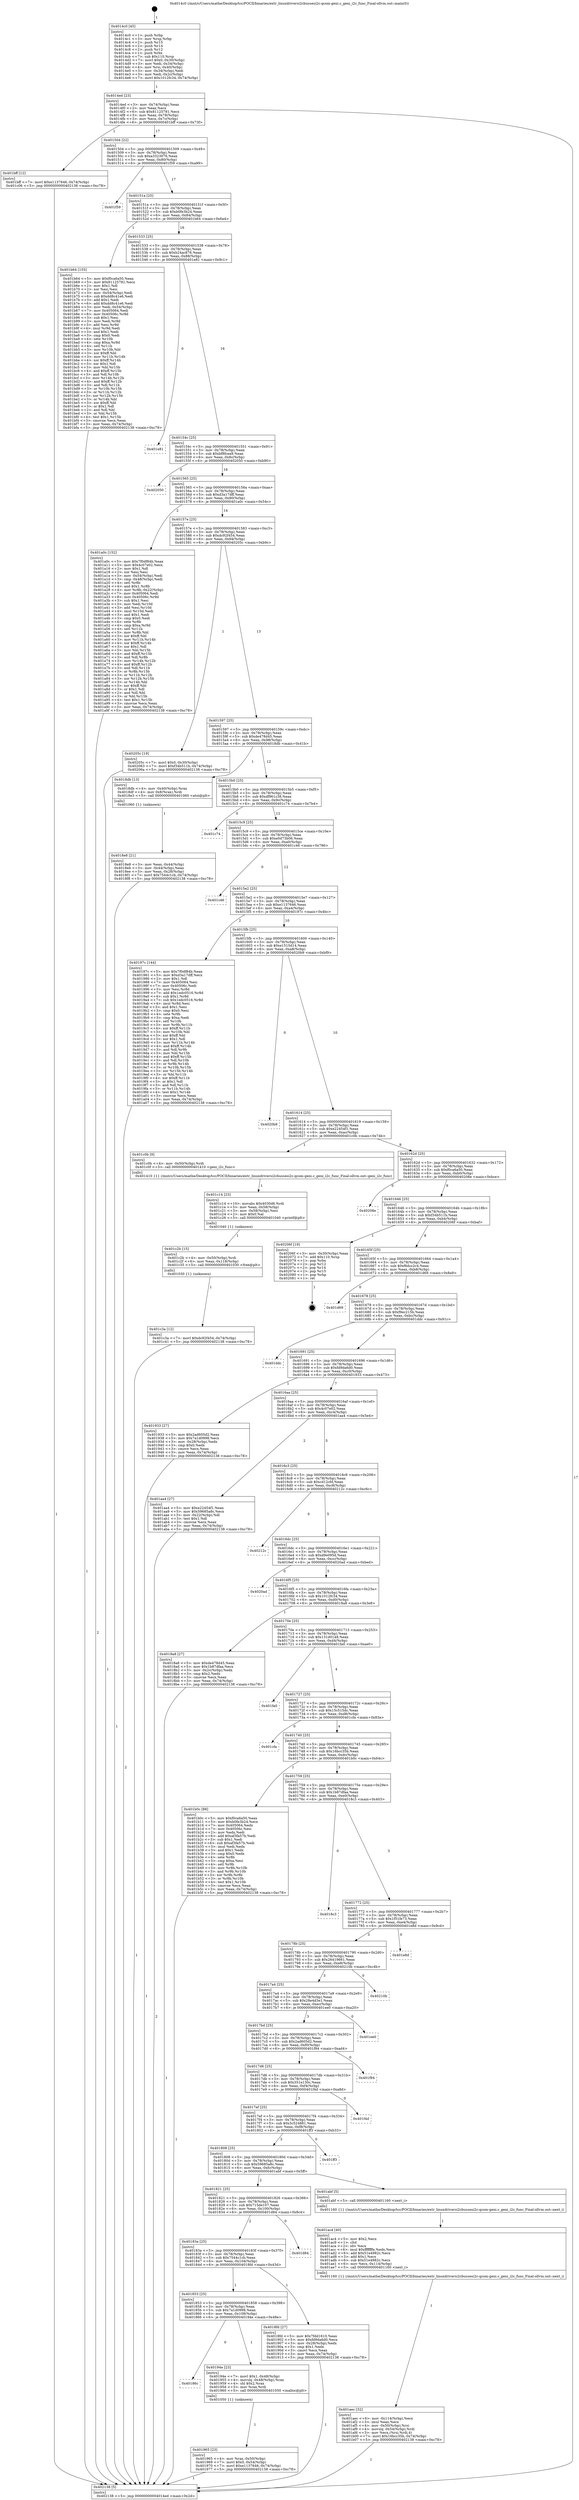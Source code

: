 digraph "0x4014c0" {
  label = "0x4014c0 (/mnt/c/Users/mathe/Desktop/tcc/POCII/binaries/extr_linuxdriversi2cbussesi2c-qcom-geni.c_geni_i2c_func_Final-ollvm.out::main(0))"
  labelloc = "t"
  node[shape=record]

  Entry [label="",width=0.3,height=0.3,shape=circle,fillcolor=black,style=filled]
  "0x4014ed" [label="{
     0x4014ed [23]\l
     | [instrs]\l
     &nbsp;&nbsp;0x4014ed \<+3\>: mov -0x74(%rbp),%eax\l
     &nbsp;&nbsp;0x4014f0 \<+2\>: mov %eax,%ecx\l
     &nbsp;&nbsp;0x4014f2 \<+6\>: sub $0x81125781,%ecx\l
     &nbsp;&nbsp;0x4014f8 \<+3\>: mov %eax,-0x78(%rbp)\l
     &nbsp;&nbsp;0x4014fb \<+3\>: mov %ecx,-0x7c(%rbp)\l
     &nbsp;&nbsp;0x4014fe \<+6\>: je 0000000000401bff \<main+0x73f\>\l
  }"]
  "0x401bff" [label="{
     0x401bff [12]\l
     | [instrs]\l
     &nbsp;&nbsp;0x401bff \<+7\>: movl $0xe1137646,-0x74(%rbp)\l
     &nbsp;&nbsp;0x401c06 \<+5\>: jmp 0000000000402138 \<main+0xc78\>\l
  }"]
  "0x401504" [label="{
     0x401504 [22]\l
     | [instrs]\l
     &nbsp;&nbsp;0x401504 \<+5\>: jmp 0000000000401509 \<main+0x49\>\l
     &nbsp;&nbsp;0x401509 \<+3\>: mov -0x78(%rbp),%eax\l
     &nbsp;&nbsp;0x40150c \<+5\>: sub $0xa3323076,%eax\l
     &nbsp;&nbsp;0x401511 \<+3\>: mov %eax,-0x80(%rbp)\l
     &nbsp;&nbsp;0x401514 \<+6\>: je 0000000000401f59 \<main+0xa99\>\l
  }"]
  Exit [label="",width=0.3,height=0.3,shape=circle,fillcolor=black,style=filled,peripheries=2]
  "0x401f59" [label="{
     0x401f59\l
  }", style=dashed]
  "0x40151a" [label="{
     0x40151a [25]\l
     | [instrs]\l
     &nbsp;&nbsp;0x40151a \<+5\>: jmp 000000000040151f \<main+0x5f\>\l
     &nbsp;&nbsp;0x40151f \<+3\>: mov -0x78(%rbp),%eax\l
     &nbsp;&nbsp;0x401522 \<+5\>: sub $0xb0fe3b24,%eax\l
     &nbsp;&nbsp;0x401527 \<+6\>: mov %eax,-0x84(%rbp)\l
     &nbsp;&nbsp;0x40152d \<+6\>: je 0000000000401b64 \<main+0x6a4\>\l
  }"]
  "0x401c3a" [label="{
     0x401c3a [12]\l
     | [instrs]\l
     &nbsp;&nbsp;0x401c3a \<+7\>: movl $0xdc92f454,-0x74(%rbp)\l
     &nbsp;&nbsp;0x401c41 \<+5\>: jmp 0000000000402138 \<main+0xc78\>\l
  }"]
  "0x401b64" [label="{
     0x401b64 [155]\l
     | [instrs]\l
     &nbsp;&nbsp;0x401b64 \<+5\>: mov $0xf0ca6a50,%eax\l
     &nbsp;&nbsp;0x401b69 \<+5\>: mov $0x81125781,%ecx\l
     &nbsp;&nbsp;0x401b6e \<+2\>: mov $0x1,%dl\l
     &nbsp;&nbsp;0x401b70 \<+2\>: xor %esi,%esi\l
     &nbsp;&nbsp;0x401b72 \<+3\>: mov -0x54(%rbp),%edi\l
     &nbsp;&nbsp;0x401b75 \<+6\>: sub $0xdd8c41e6,%edi\l
     &nbsp;&nbsp;0x401b7b \<+3\>: add $0x1,%edi\l
     &nbsp;&nbsp;0x401b7e \<+6\>: add $0xdd8c41e6,%edi\l
     &nbsp;&nbsp;0x401b84 \<+3\>: mov %edi,-0x54(%rbp)\l
     &nbsp;&nbsp;0x401b87 \<+7\>: mov 0x405064,%edi\l
     &nbsp;&nbsp;0x401b8e \<+8\>: mov 0x40506c,%r8d\l
     &nbsp;&nbsp;0x401b96 \<+3\>: sub $0x1,%esi\l
     &nbsp;&nbsp;0x401b99 \<+3\>: mov %edi,%r9d\l
     &nbsp;&nbsp;0x401b9c \<+3\>: add %esi,%r9d\l
     &nbsp;&nbsp;0x401b9f \<+4\>: imul %r9d,%edi\l
     &nbsp;&nbsp;0x401ba3 \<+3\>: and $0x1,%edi\l
     &nbsp;&nbsp;0x401ba6 \<+3\>: cmp $0x0,%edi\l
     &nbsp;&nbsp;0x401ba9 \<+4\>: sete %r10b\l
     &nbsp;&nbsp;0x401bad \<+4\>: cmp $0xa,%r8d\l
     &nbsp;&nbsp;0x401bb1 \<+4\>: setl %r11b\l
     &nbsp;&nbsp;0x401bb5 \<+3\>: mov %r10b,%bl\l
     &nbsp;&nbsp;0x401bb8 \<+3\>: xor $0xff,%bl\l
     &nbsp;&nbsp;0x401bbb \<+3\>: mov %r11b,%r14b\l
     &nbsp;&nbsp;0x401bbe \<+4\>: xor $0xff,%r14b\l
     &nbsp;&nbsp;0x401bc2 \<+3\>: xor $0x1,%dl\l
     &nbsp;&nbsp;0x401bc5 \<+3\>: mov %bl,%r15b\l
     &nbsp;&nbsp;0x401bc8 \<+4\>: and $0xff,%r15b\l
     &nbsp;&nbsp;0x401bcc \<+3\>: and %dl,%r10b\l
     &nbsp;&nbsp;0x401bcf \<+3\>: mov %r14b,%r12b\l
     &nbsp;&nbsp;0x401bd2 \<+4\>: and $0xff,%r12b\l
     &nbsp;&nbsp;0x401bd6 \<+3\>: and %dl,%r11b\l
     &nbsp;&nbsp;0x401bd9 \<+3\>: or %r10b,%r15b\l
     &nbsp;&nbsp;0x401bdc \<+3\>: or %r11b,%r12b\l
     &nbsp;&nbsp;0x401bdf \<+3\>: xor %r12b,%r15b\l
     &nbsp;&nbsp;0x401be2 \<+3\>: or %r14b,%bl\l
     &nbsp;&nbsp;0x401be5 \<+3\>: xor $0xff,%bl\l
     &nbsp;&nbsp;0x401be8 \<+3\>: or $0x1,%dl\l
     &nbsp;&nbsp;0x401beb \<+2\>: and %dl,%bl\l
     &nbsp;&nbsp;0x401bed \<+3\>: or %bl,%r15b\l
     &nbsp;&nbsp;0x401bf0 \<+4\>: test $0x1,%r15b\l
     &nbsp;&nbsp;0x401bf4 \<+3\>: cmovne %ecx,%eax\l
     &nbsp;&nbsp;0x401bf7 \<+3\>: mov %eax,-0x74(%rbp)\l
     &nbsp;&nbsp;0x401bfa \<+5\>: jmp 0000000000402138 \<main+0xc78\>\l
  }"]
  "0x401533" [label="{
     0x401533 [25]\l
     | [instrs]\l
     &nbsp;&nbsp;0x401533 \<+5\>: jmp 0000000000401538 \<main+0x78\>\l
     &nbsp;&nbsp;0x401538 \<+3\>: mov -0x78(%rbp),%eax\l
     &nbsp;&nbsp;0x40153b \<+5\>: sub $0xb24ac876,%eax\l
     &nbsp;&nbsp;0x401540 \<+6\>: mov %eax,-0x88(%rbp)\l
     &nbsp;&nbsp;0x401546 \<+6\>: je 0000000000401e81 \<main+0x9c1\>\l
  }"]
  "0x401c2b" [label="{
     0x401c2b [15]\l
     | [instrs]\l
     &nbsp;&nbsp;0x401c2b \<+4\>: mov -0x50(%rbp),%rdi\l
     &nbsp;&nbsp;0x401c2f \<+6\>: mov %eax,-0x118(%rbp)\l
     &nbsp;&nbsp;0x401c35 \<+5\>: call 0000000000401030 \<free@plt\>\l
     | [calls]\l
     &nbsp;&nbsp;0x401030 \{1\} (unknown)\l
  }"]
  "0x401e81" [label="{
     0x401e81\l
  }", style=dashed]
  "0x40154c" [label="{
     0x40154c [25]\l
     | [instrs]\l
     &nbsp;&nbsp;0x40154c \<+5\>: jmp 0000000000401551 \<main+0x91\>\l
     &nbsp;&nbsp;0x401551 \<+3\>: mov -0x78(%rbp),%eax\l
     &nbsp;&nbsp;0x401554 \<+5\>: sub $0xbf8fcea9,%eax\l
     &nbsp;&nbsp;0x401559 \<+6\>: mov %eax,-0x8c(%rbp)\l
     &nbsp;&nbsp;0x40155f \<+6\>: je 0000000000402050 \<main+0xb90\>\l
  }"]
  "0x401c14" [label="{
     0x401c14 [23]\l
     | [instrs]\l
     &nbsp;&nbsp;0x401c14 \<+10\>: movabs $0x4030d6,%rdi\l
     &nbsp;&nbsp;0x401c1e \<+3\>: mov %eax,-0x58(%rbp)\l
     &nbsp;&nbsp;0x401c21 \<+3\>: mov -0x58(%rbp),%esi\l
     &nbsp;&nbsp;0x401c24 \<+2\>: mov $0x0,%al\l
     &nbsp;&nbsp;0x401c26 \<+5\>: call 0000000000401040 \<printf@plt\>\l
     | [calls]\l
     &nbsp;&nbsp;0x401040 \{1\} (unknown)\l
  }"]
  "0x402050" [label="{
     0x402050\l
  }", style=dashed]
  "0x401565" [label="{
     0x401565 [25]\l
     | [instrs]\l
     &nbsp;&nbsp;0x401565 \<+5\>: jmp 000000000040156a \<main+0xaa\>\l
     &nbsp;&nbsp;0x40156a \<+3\>: mov -0x78(%rbp),%eax\l
     &nbsp;&nbsp;0x40156d \<+5\>: sub $0xd3a17dff,%eax\l
     &nbsp;&nbsp;0x401572 \<+6\>: mov %eax,-0x90(%rbp)\l
     &nbsp;&nbsp;0x401578 \<+6\>: je 0000000000401a0c \<main+0x54c\>\l
  }"]
  "0x401aec" [label="{
     0x401aec [32]\l
     | [instrs]\l
     &nbsp;&nbsp;0x401aec \<+6\>: mov -0x114(%rbp),%ecx\l
     &nbsp;&nbsp;0x401af2 \<+3\>: imul %eax,%ecx\l
     &nbsp;&nbsp;0x401af5 \<+4\>: mov -0x50(%rbp),%rsi\l
     &nbsp;&nbsp;0x401af9 \<+4\>: movslq -0x54(%rbp),%rdi\l
     &nbsp;&nbsp;0x401afd \<+3\>: mov %ecx,(%rsi,%rdi,4)\l
     &nbsp;&nbsp;0x401b00 \<+7\>: movl $0x16bcc35b,-0x74(%rbp)\l
     &nbsp;&nbsp;0x401b07 \<+5\>: jmp 0000000000402138 \<main+0xc78\>\l
  }"]
  "0x401a0c" [label="{
     0x401a0c [152]\l
     | [instrs]\l
     &nbsp;&nbsp;0x401a0c \<+5\>: mov $0x7f0df84b,%eax\l
     &nbsp;&nbsp;0x401a11 \<+5\>: mov $0x4c07e02,%ecx\l
     &nbsp;&nbsp;0x401a16 \<+2\>: mov $0x1,%dl\l
     &nbsp;&nbsp;0x401a18 \<+2\>: xor %esi,%esi\l
     &nbsp;&nbsp;0x401a1a \<+3\>: mov -0x54(%rbp),%edi\l
     &nbsp;&nbsp;0x401a1d \<+3\>: cmp -0x48(%rbp),%edi\l
     &nbsp;&nbsp;0x401a20 \<+4\>: setl %r8b\l
     &nbsp;&nbsp;0x401a24 \<+4\>: and $0x1,%r8b\l
     &nbsp;&nbsp;0x401a28 \<+4\>: mov %r8b,-0x22(%rbp)\l
     &nbsp;&nbsp;0x401a2c \<+7\>: mov 0x405064,%edi\l
     &nbsp;&nbsp;0x401a33 \<+8\>: mov 0x40506c,%r9d\l
     &nbsp;&nbsp;0x401a3b \<+3\>: sub $0x1,%esi\l
     &nbsp;&nbsp;0x401a3e \<+3\>: mov %edi,%r10d\l
     &nbsp;&nbsp;0x401a41 \<+3\>: add %esi,%r10d\l
     &nbsp;&nbsp;0x401a44 \<+4\>: imul %r10d,%edi\l
     &nbsp;&nbsp;0x401a48 \<+3\>: and $0x1,%edi\l
     &nbsp;&nbsp;0x401a4b \<+3\>: cmp $0x0,%edi\l
     &nbsp;&nbsp;0x401a4e \<+4\>: sete %r8b\l
     &nbsp;&nbsp;0x401a52 \<+4\>: cmp $0xa,%r9d\l
     &nbsp;&nbsp;0x401a56 \<+4\>: setl %r11b\l
     &nbsp;&nbsp;0x401a5a \<+3\>: mov %r8b,%bl\l
     &nbsp;&nbsp;0x401a5d \<+3\>: xor $0xff,%bl\l
     &nbsp;&nbsp;0x401a60 \<+3\>: mov %r11b,%r14b\l
     &nbsp;&nbsp;0x401a63 \<+4\>: xor $0xff,%r14b\l
     &nbsp;&nbsp;0x401a67 \<+3\>: xor $0x1,%dl\l
     &nbsp;&nbsp;0x401a6a \<+3\>: mov %bl,%r15b\l
     &nbsp;&nbsp;0x401a6d \<+4\>: and $0xff,%r15b\l
     &nbsp;&nbsp;0x401a71 \<+3\>: and %dl,%r8b\l
     &nbsp;&nbsp;0x401a74 \<+3\>: mov %r14b,%r12b\l
     &nbsp;&nbsp;0x401a77 \<+4\>: and $0xff,%r12b\l
     &nbsp;&nbsp;0x401a7b \<+3\>: and %dl,%r11b\l
     &nbsp;&nbsp;0x401a7e \<+3\>: or %r8b,%r15b\l
     &nbsp;&nbsp;0x401a81 \<+3\>: or %r11b,%r12b\l
     &nbsp;&nbsp;0x401a84 \<+3\>: xor %r12b,%r15b\l
     &nbsp;&nbsp;0x401a87 \<+3\>: or %r14b,%bl\l
     &nbsp;&nbsp;0x401a8a \<+3\>: xor $0xff,%bl\l
     &nbsp;&nbsp;0x401a8d \<+3\>: or $0x1,%dl\l
     &nbsp;&nbsp;0x401a90 \<+2\>: and %dl,%bl\l
     &nbsp;&nbsp;0x401a92 \<+3\>: or %bl,%r15b\l
     &nbsp;&nbsp;0x401a95 \<+4\>: test $0x1,%r15b\l
     &nbsp;&nbsp;0x401a99 \<+3\>: cmovne %ecx,%eax\l
     &nbsp;&nbsp;0x401a9c \<+3\>: mov %eax,-0x74(%rbp)\l
     &nbsp;&nbsp;0x401a9f \<+5\>: jmp 0000000000402138 \<main+0xc78\>\l
  }"]
  "0x40157e" [label="{
     0x40157e [25]\l
     | [instrs]\l
     &nbsp;&nbsp;0x40157e \<+5\>: jmp 0000000000401583 \<main+0xc3\>\l
     &nbsp;&nbsp;0x401583 \<+3\>: mov -0x78(%rbp),%eax\l
     &nbsp;&nbsp;0x401586 \<+5\>: sub $0xdc92f454,%eax\l
     &nbsp;&nbsp;0x40158b \<+6\>: mov %eax,-0x94(%rbp)\l
     &nbsp;&nbsp;0x401591 \<+6\>: je 000000000040205c \<main+0xb9c\>\l
  }"]
  "0x401ac4" [label="{
     0x401ac4 [40]\l
     | [instrs]\l
     &nbsp;&nbsp;0x401ac4 \<+5\>: mov $0x2,%ecx\l
     &nbsp;&nbsp;0x401ac9 \<+1\>: cltd\l
     &nbsp;&nbsp;0x401aca \<+2\>: idiv %ecx\l
     &nbsp;&nbsp;0x401acc \<+6\>: imul $0xfffffffe,%edx,%ecx\l
     &nbsp;&nbsp;0x401ad2 \<+6\>: add $0x51e4982c,%ecx\l
     &nbsp;&nbsp;0x401ad8 \<+3\>: add $0x1,%ecx\l
     &nbsp;&nbsp;0x401adb \<+6\>: sub $0x51e4982c,%ecx\l
     &nbsp;&nbsp;0x401ae1 \<+6\>: mov %ecx,-0x114(%rbp)\l
     &nbsp;&nbsp;0x401ae7 \<+5\>: call 0000000000401160 \<next_i\>\l
     | [calls]\l
     &nbsp;&nbsp;0x401160 \{1\} (/mnt/c/Users/mathe/Desktop/tcc/POCII/binaries/extr_linuxdriversi2cbussesi2c-qcom-geni.c_geni_i2c_func_Final-ollvm.out::next_i)\l
  }"]
  "0x40205c" [label="{
     0x40205c [19]\l
     | [instrs]\l
     &nbsp;&nbsp;0x40205c \<+7\>: movl $0x0,-0x30(%rbp)\l
     &nbsp;&nbsp;0x402063 \<+7\>: movl $0xf34b511b,-0x74(%rbp)\l
     &nbsp;&nbsp;0x40206a \<+5\>: jmp 0000000000402138 \<main+0xc78\>\l
  }"]
  "0x401597" [label="{
     0x401597 [25]\l
     | [instrs]\l
     &nbsp;&nbsp;0x401597 \<+5\>: jmp 000000000040159c \<main+0xdc\>\l
     &nbsp;&nbsp;0x40159c \<+3\>: mov -0x78(%rbp),%eax\l
     &nbsp;&nbsp;0x40159f \<+5\>: sub $0xde478d45,%eax\l
     &nbsp;&nbsp;0x4015a4 \<+6\>: mov %eax,-0x98(%rbp)\l
     &nbsp;&nbsp;0x4015aa \<+6\>: je 00000000004018db \<main+0x41b\>\l
  }"]
  "0x401965" [label="{
     0x401965 [23]\l
     | [instrs]\l
     &nbsp;&nbsp;0x401965 \<+4\>: mov %rax,-0x50(%rbp)\l
     &nbsp;&nbsp;0x401969 \<+7\>: movl $0x0,-0x54(%rbp)\l
     &nbsp;&nbsp;0x401970 \<+7\>: movl $0xe1137646,-0x74(%rbp)\l
     &nbsp;&nbsp;0x401977 \<+5\>: jmp 0000000000402138 \<main+0xc78\>\l
  }"]
  "0x4018db" [label="{
     0x4018db [13]\l
     | [instrs]\l
     &nbsp;&nbsp;0x4018db \<+4\>: mov -0x40(%rbp),%rax\l
     &nbsp;&nbsp;0x4018df \<+4\>: mov 0x8(%rax),%rdi\l
     &nbsp;&nbsp;0x4018e3 \<+5\>: call 0000000000401060 \<atoi@plt\>\l
     | [calls]\l
     &nbsp;&nbsp;0x401060 \{1\} (unknown)\l
  }"]
  "0x4015b0" [label="{
     0x4015b0 [25]\l
     | [instrs]\l
     &nbsp;&nbsp;0x4015b0 \<+5\>: jmp 00000000004015b5 \<main+0xf5\>\l
     &nbsp;&nbsp;0x4015b5 \<+3\>: mov -0x78(%rbp),%eax\l
     &nbsp;&nbsp;0x4015b8 \<+5\>: sub $0xdf961c38,%eax\l
     &nbsp;&nbsp;0x4015bd \<+6\>: mov %eax,-0x9c(%rbp)\l
     &nbsp;&nbsp;0x4015c3 \<+6\>: je 0000000000401c74 \<main+0x7b4\>\l
  }"]
  "0x40186c" [label="{
     0x40186c\l
  }", style=dashed]
  "0x401c74" [label="{
     0x401c74\l
  }", style=dashed]
  "0x4015c9" [label="{
     0x4015c9 [25]\l
     | [instrs]\l
     &nbsp;&nbsp;0x4015c9 \<+5\>: jmp 00000000004015ce \<main+0x10e\>\l
     &nbsp;&nbsp;0x4015ce \<+3\>: mov -0x78(%rbp),%eax\l
     &nbsp;&nbsp;0x4015d1 \<+5\>: sub $0xe0d73b06,%eax\l
     &nbsp;&nbsp;0x4015d6 \<+6\>: mov %eax,-0xa0(%rbp)\l
     &nbsp;&nbsp;0x4015dc \<+6\>: je 0000000000401c46 \<main+0x786\>\l
  }"]
  "0x40194e" [label="{
     0x40194e [23]\l
     | [instrs]\l
     &nbsp;&nbsp;0x40194e \<+7\>: movl $0x1,-0x48(%rbp)\l
     &nbsp;&nbsp;0x401955 \<+4\>: movslq -0x48(%rbp),%rax\l
     &nbsp;&nbsp;0x401959 \<+4\>: shl $0x2,%rax\l
     &nbsp;&nbsp;0x40195d \<+3\>: mov %rax,%rdi\l
     &nbsp;&nbsp;0x401960 \<+5\>: call 0000000000401050 \<malloc@plt\>\l
     | [calls]\l
     &nbsp;&nbsp;0x401050 \{1\} (unknown)\l
  }"]
  "0x401c46" [label="{
     0x401c46\l
  }", style=dashed]
  "0x4015e2" [label="{
     0x4015e2 [25]\l
     | [instrs]\l
     &nbsp;&nbsp;0x4015e2 \<+5\>: jmp 00000000004015e7 \<main+0x127\>\l
     &nbsp;&nbsp;0x4015e7 \<+3\>: mov -0x78(%rbp),%eax\l
     &nbsp;&nbsp;0x4015ea \<+5\>: sub $0xe1137646,%eax\l
     &nbsp;&nbsp;0x4015ef \<+6\>: mov %eax,-0xa4(%rbp)\l
     &nbsp;&nbsp;0x4015f5 \<+6\>: je 000000000040197c \<main+0x4bc\>\l
  }"]
  "0x401853" [label="{
     0x401853 [25]\l
     | [instrs]\l
     &nbsp;&nbsp;0x401853 \<+5\>: jmp 0000000000401858 \<main+0x398\>\l
     &nbsp;&nbsp;0x401858 \<+3\>: mov -0x78(%rbp),%eax\l
     &nbsp;&nbsp;0x40185b \<+5\>: sub $0x7a1d0998,%eax\l
     &nbsp;&nbsp;0x401860 \<+6\>: mov %eax,-0x108(%rbp)\l
     &nbsp;&nbsp;0x401866 \<+6\>: je 000000000040194e \<main+0x48e\>\l
  }"]
  "0x40197c" [label="{
     0x40197c [144]\l
     | [instrs]\l
     &nbsp;&nbsp;0x40197c \<+5\>: mov $0x7f0df84b,%eax\l
     &nbsp;&nbsp;0x401981 \<+5\>: mov $0xd3a17dff,%ecx\l
     &nbsp;&nbsp;0x401986 \<+2\>: mov $0x1,%dl\l
     &nbsp;&nbsp;0x401988 \<+7\>: mov 0x405064,%esi\l
     &nbsp;&nbsp;0x40198f \<+7\>: mov 0x40506c,%edi\l
     &nbsp;&nbsp;0x401996 \<+3\>: mov %esi,%r8d\l
     &nbsp;&nbsp;0x401999 \<+7\>: add $0x1edc0516,%r8d\l
     &nbsp;&nbsp;0x4019a0 \<+4\>: sub $0x1,%r8d\l
     &nbsp;&nbsp;0x4019a4 \<+7\>: sub $0x1edc0516,%r8d\l
     &nbsp;&nbsp;0x4019ab \<+4\>: imul %r8d,%esi\l
     &nbsp;&nbsp;0x4019af \<+3\>: and $0x1,%esi\l
     &nbsp;&nbsp;0x4019b2 \<+3\>: cmp $0x0,%esi\l
     &nbsp;&nbsp;0x4019b5 \<+4\>: sete %r9b\l
     &nbsp;&nbsp;0x4019b9 \<+3\>: cmp $0xa,%edi\l
     &nbsp;&nbsp;0x4019bc \<+4\>: setl %r10b\l
     &nbsp;&nbsp;0x4019c0 \<+3\>: mov %r9b,%r11b\l
     &nbsp;&nbsp;0x4019c3 \<+4\>: xor $0xff,%r11b\l
     &nbsp;&nbsp;0x4019c7 \<+3\>: mov %r10b,%bl\l
     &nbsp;&nbsp;0x4019ca \<+3\>: xor $0xff,%bl\l
     &nbsp;&nbsp;0x4019cd \<+3\>: xor $0x1,%dl\l
     &nbsp;&nbsp;0x4019d0 \<+3\>: mov %r11b,%r14b\l
     &nbsp;&nbsp;0x4019d3 \<+4\>: and $0xff,%r14b\l
     &nbsp;&nbsp;0x4019d7 \<+3\>: and %dl,%r9b\l
     &nbsp;&nbsp;0x4019da \<+3\>: mov %bl,%r15b\l
     &nbsp;&nbsp;0x4019dd \<+4\>: and $0xff,%r15b\l
     &nbsp;&nbsp;0x4019e1 \<+3\>: and %dl,%r10b\l
     &nbsp;&nbsp;0x4019e4 \<+3\>: or %r9b,%r14b\l
     &nbsp;&nbsp;0x4019e7 \<+3\>: or %r10b,%r15b\l
     &nbsp;&nbsp;0x4019ea \<+3\>: xor %r15b,%r14b\l
     &nbsp;&nbsp;0x4019ed \<+3\>: or %bl,%r11b\l
     &nbsp;&nbsp;0x4019f0 \<+4\>: xor $0xff,%r11b\l
     &nbsp;&nbsp;0x4019f4 \<+3\>: or $0x1,%dl\l
     &nbsp;&nbsp;0x4019f7 \<+3\>: and %dl,%r11b\l
     &nbsp;&nbsp;0x4019fa \<+3\>: or %r11b,%r14b\l
     &nbsp;&nbsp;0x4019fd \<+4\>: test $0x1,%r14b\l
     &nbsp;&nbsp;0x401a01 \<+3\>: cmovne %ecx,%eax\l
     &nbsp;&nbsp;0x401a04 \<+3\>: mov %eax,-0x74(%rbp)\l
     &nbsp;&nbsp;0x401a07 \<+5\>: jmp 0000000000402138 \<main+0xc78\>\l
  }"]
  "0x4015fb" [label="{
     0x4015fb [25]\l
     | [instrs]\l
     &nbsp;&nbsp;0x4015fb \<+5\>: jmp 0000000000401600 \<main+0x140\>\l
     &nbsp;&nbsp;0x401600 \<+3\>: mov -0x78(%rbp),%eax\l
     &nbsp;&nbsp;0x401603 \<+5\>: sub $0xe1515d14,%eax\l
     &nbsp;&nbsp;0x401608 \<+6\>: mov %eax,-0xa8(%rbp)\l
     &nbsp;&nbsp;0x40160e \<+6\>: je 00000000004020b9 \<main+0xbf9\>\l
  }"]
  "0x4018fd" [label="{
     0x4018fd [27]\l
     | [instrs]\l
     &nbsp;&nbsp;0x4018fd \<+5\>: mov $0x7fdd1610,%eax\l
     &nbsp;&nbsp;0x401902 \<+5\>: mov $0xfd9da6d0,%ecx\l
     &nbsp;&nbsp;0x401907 \<+3\>: mov -0x28(%rbp),%edx\l
     &nbsp;&nbsp;0x40190a \<+3\>: cmp $0x1,%edx\l
     &nbsp;&nbsp;0x40190d \<+3\>: cmovl %ecx,%eax\l
     &nbsp;&nbsp;0x401910 \<+3\>: mov %eax,-0x74(%rbp)\l
     &nbsp;&nbsp;0x401913 \<+5\>: jmp 0000000000402138 \<main+0xc78\>\l
  }"]
  "0x4020b9" [label="{
     0x4020b9\l
  }", style=dashed]
  "0x401614" [label="{
     0x401614 [25]\l
     | [instrs]\l
     &nbsp;&nbsp;0x401614 \<+5\>: jmp 0000000000401619 \<main+0x159\>\l
     &nbsp;&nbsp;0x401619 \<+3\>: mov -0x78(%rbp),%eax\l
     &nbsp;&nbsp;0x40161c \<+5\>: sub $0xe22454f1,%eax\l
     &nbsp;&nbsp;0x401621 \<+6\>: mov %eax,-0xac(%rbp)\l
     &nbsp;&nbsp;0x401627 \<+6\>: je 0000000000401c0b \<main+0x74b\>\l
  }"]
  "0x40183a" [label="{
     0x40183a [25]\l
     | [instrs]\l
     &nbsp;&nbsp;0x40183a \<+5\>: jmp 000000000040183f \<main+0x37f\>\l
     &nbsp;&nbsp;0x40183f \<+3\>: mov -0x78(%rbp),%eax\l
     &nbsp;&nbsp;0x401842 \<+5\>: sub $0x7544c1cb,%eax\l
     &nbsp;&nbsp;0x401847 \<+6\>: mov %eax,-0x104(%rbp)\l
     &nbsp;&nbsp;0x40184d \<+6\>: je 00000000004018fd \<main+0x43d\>\l
  }"]
  "0x401c0b" [label="{
     0x401c0b [9]\l
     | [instrs]\l
     &nbsp;&nbsp;0x401c0b \<+4\>: mov -0x50(%rbp),%rdi\l
     &nbsp;&nbsp;0x401c0f \<+5\>: call 0000000000401410 \<geni_i2c_func\>\l
     | [calls]\l
     &nbsp;&nbsp;0x401410 \{1\} (/mnt/c/Users/mathe/Desktop/tcc/POCII/binaries/extr_linuxdriversi2cbussesi2c-qcom-geni.c_geni_i2c_func_Final-ollvm.out::geni_i2c_func)\l
  }"]
  "0x40162d" [label="{
     0x40162d [25]\l
     | [instrs]\l
     &nbsp;&nbsp;0x40162d \<+5\>: jmp 0000000000401632 \<main+0x172\>\l
     &nbsp;&nbsp;0x401632 \<+3\>: mov -0x78(%rbp),%eax\l
     &nbsp;&nbsp;0x401635 \<+5\>: sub $0xf0ca6a50,%eax\l
     &nbsp;&nbsp;0x40163a \<+6\>: mov %eax,-0xb0(%rbp)\l
     &nbsp;&nbsp;0x401640 \<+6\>: je 000000000040208e \<main+0xbce\>\l
  }"]
  "0x401d84" [label="{
     0x401d84\l
  }", style=dashed]
  "0x40208e" [label="{
     0x40208e\l
  }", style=dashed]
  "0x401646" [label="{
     0x401646 [25]\l
     | [instrs]\l
     &nbsp;&nbsp;0x401646 \<+5\>: jmp 000000000040164b \<main+0x18b\>\l
     &nbsp;&nbsp;0x40164b \<+3\>: mov -0x78(%rbp),%eax\l
     &nbsp;&nbsp;0x40164e \<+5\>: sub $0xf34b511b,%eax\l
     &nbsp;&nbsp;0x401653 \<+6\>: mov %eax,-0xb4(%rbp)\l
     &nbsp;&nbsp;0x401659 \<+6\>: je 000000000040206f \<main+0xbaf\>\l
  }"]
  "0x401821" [label="{
     0x401821 [25]\l
     | [instrs]\l
     &nbsp;&nbsp;0x401821 \<+5\>: jmp 0000000000401826 \<main+0x366\>\l
     &nbsp;&nbsp;0x401826 \<+3\>: mov -0x78(%rbp),%eax\l
     &nbsp;&nbsp;0x401829 \<+5\>: sub $0x715de107,%eax\l
     &nbsp;&nbsp;0x40182e \<+6\>: mov %eax,-0x100(%rbp)\l
     &nbsp;&nbsp;0x401834 \<+6\>: je 0000000000401d84 \<main+0x8c4\>\l
  }"]
  "0x40206f" [label="{
     0x40206f [19]\l
     | [instrs]\l
     &nbsp;&nbsp;0x40206f \<+3\>: mov -0x30(%rbp),%eax\l
     &nbsp;&nbsp;0x402072 \<+7\>: add $0x110,%rsp\l
     &nbsp;&nbsp;0x402079 \<+1\>: pop %rbx\l
     &nbsp;&nbsp;0x40207a \<+2\>: pop %r12\l
     &nbsp;&nbsp;0x40207c \<+2\>: pop %r14\l
     &nbsp;&nbsp;0x40207e \<+2\>: pop %r15\l
     &nbsp;&nbsp;0x402080 \<+1\>: pop %rbp\l
     &nbsp;&nbsp;0x402081 \<+1\>: ret\l
  }"]
  "0x40165f" [label="{
     0x40165f [25]\l
     | [instrs]\l
     &nbsp;&nbsp;0x40165f \<+5\>: jmp 0000000000401664 \<main+0x1a4\>\l
     &nbsp;&nbsp;0x401664 \<+3\>: mov -0x78(%rbp),%eax\l
     &nbsp;&nbsp;0x401667 \<+5\>: sub $0xf6dcc2c4,%eax\l
     &nbsp;&nbsp;0x40166c \<+6\>: mov %eax,-0xb8(%rbp)\l
     &nbsp;&nbsp;0x401672 \<+6\>: je 0000000000401d69 \<main+0x8a9\>\l
  }"]
  "0x401abf" [label="{
     0x401abf [5]\l
     | [instrs]\l
     &nbsp;&nbsp;0x401abf \<+5\>: call 0000000000401160 \<next_i\>\l
     | [calls]\l
     &nbsp;&nbsp;0x401160 \{1\} (/mnt/c/Users/mathe/Desktop/tcc/POCII/binaries/extr_linuxdriversi2cbussesi2c-qcom-geni.c_geni_i2c_func_Final-ollvm.out::next_i)\l
  }"]
  "0x401d69" [label="{
     0x401d69\l
  }", style=dashed]
  "0x401678" [label="{
     0x401678 [25]\l
     | [instrs]\l
     &nbsp;&nbsp;0x401678 \<+5\>: jmp 000000000040167d \<main+0x1bd\>\l
     &nbsp;&nbsp;0x40167d \<+3\>: mov -0x78(%rbp),%eax\l
     &nbsp;&nbsp;0x401680 \<+5\>: sub $0xf9ec215b,%eax\l
     &nbsp;&nbsp;0x401685 \<+6\>: mov %eax,-0xbc(%rbp)\l
     &nbsp;&nbsp;0x40168b \<+6\>: je 0000000000401ddc \<main+0x91c\>\l
  }"]
  "0x401808" [label="{
     0x401808 [25]\l
     | [instrs]\l
     &nbsp;&nbsp;0x401808 \<+5\>: jmp 000000000040180d \<main+0x34d\>\l
     &nbsp;&nbsp;0x40180d \<+3\>: mov -0x78(%rbp),%eax\l
     &nbsp;&nbsp;0x401810 \<+5\>: sub $0x59685a8c,%eax\l
     &nbsp;&nbsp;0x401815 \<+6\>: mov %eax,-0xfc(%rbp)\l
     &nbsp;&nbsp;0x40181b \<+6\>: je 0000000000401abf \<main+0x5ff\>\l
  }"]
  "0x401ddc" [label="{
     0x401ddc\l
  }", style=dashed]
  "0x401691" [label="{
     0x401691 [25]\l
     | [instrs]\l
     &nbsp;&nbsp;0x401691 \<+5\>: jmp 0000000000401696 \<main+0x1d6\>\l
     &nbsp;&nbsp;0x401696 \<+3\>: mov -0x78(%rbp),%eax\l
     &nbsp;&nbsp;0x401699 \<+5\>: sub $0xfd9da6d0,%eax\l
     &nbsp;&nbsp;0x40169e \<+6\>: mov %eax,-0xc0(%rbp)\l
     &nbsp;&nbsp;0x4016a4 \<+6\>: je 0000000000401933 \<main+0x473\>\l
  }"]
  "0x401ff3" [label="{
     0x401ff3\l
  }", style=dashed]
  "0x401933" [label="{
     0x401933 [27]\l
     | [instrs]\l
     &nbsp;&nbsp;0x401933 \<+5\>: mov $0x2ad605d2,%eax\l
     &nbsp;&nbsp;0x401938 \<+5\>: mov $0x7a1d0998,%ecx\l
     &nbsp;&nbsp;0x40193d \<+3\>: mov -0x28(%rbp),%edx\l
     &nbsp;&nbsp;0x401940 \<+3\>: cmp $0x0,%edx\l
     &nbsp;&nbsp;0x401943 \<+3\>: cmove %ecx,%eax\l
     &nbsp;&nbsp;0x401946 \<+3\>: mov %eax,-0x74(%rbp)\l
     &nbsp;&nbsp;0x401949 \<+5\>: jmp 0000000000402138 \<main+0xc78\>\l
  }"]
  "0x4016aa" [label="{
     0x4016aa [25]\l
     | [instrs]\l
     &nbsp;&nbsp;0x4016aa \<+5\>: jmp 00000000004016af \<main+0x1ef\>\l
     &nbsp;&nbsp;0x4016af \<+3\>: mov -0x78(%rbp),%eax\l
     &nbsp;&nbsp;0x4016b2 \<+5\>: sub $0x4c07e02,%eax\l
     &nbsp;&nbsp;0x4016b7 \<+6\>: mov %eax,-0xc4(%rbp)\l
     &nbsp;&nbsp;0x4016bd \<+6\>: je 0000000000401aa4 \<main+0x5e4\>\l
  }"]
  "0x4017ef" [label="{
     0x4017ef [25]\l
     | [instrs]\l
     &nbsp;&nbsp;0x4017ef \<+5\>: jmp 00000000004017f4 \<main+0x334\>\l
     &nbsp;&nbsp;0x4017f4 \<+3\>: mov -0x78(%rbp),%eax\l
     &nbsp;&nbsp;0x4017f7 \<+5\>: sub $0x3c524881,%eax\l
     &nbsp;&nbsp;0x4017fc \<+6\>: mov %eax,-0xf8(%rbp)\l
     &nbsp;&nbsp;0x401802 \<+6\>: je 0000000000401ff3 \<main+0xb33\>\l
  }"]
  "0x401aa4" [label="{
     0x401aa4 [27]\l
     | [instrs]\l
     &nbsp;&nbsp;0x401aa4 \<+5\>: mov $0xe22454f1,%eax\l
     &nbsp;&nbsp;0x401aa9 \<+5\>: mov $0x59685a8c,%ecx\l
     &nbsp;&nbsp;0x401aae \<+3\>: mov -0x22(%rbp),%dl\l
     &nbsp;&nbsp;0x401ab1 \<+3\>: test $0x1,%dl\l
     &nbsp;&nbsp;0x401ab4 \<+3\>: cmovne %ecx,%eax\l
     &nbsp;&nbsp;0x401ab7 \<+3\>: mov %eax,-0x74(%rbp)\l
     &nbsp;&nbsp;0x401aba \<+5\>: jmp 0000000000402138 \<main+0xc78\>\l
  }"]
  "0x4016c3" [label="{
     0x4016c3 [25]\l
     | [instrs]\l
     &nbsp;&nbsp;0x4016c3 \<+5\>: jmp 00000000004016c8 \<main+0x208\>\l
     &nbsp;&nbsp;0x4016c8 \<+3\>: mov -0x78(%rbp),%eax\l
     &nbsp;&nbsp;0x4016cb \<+5\>: sub $0xcd12cfd,%eax\l
     &nbsp;&nbsp;0x4016d0 \<+6\>: mov %eax,-0xc8(%rbp)\l
     &nbsp;&nbsp;0x4016d6 \<+6\>: je 000000000040212c \<main+0xc6c\>\l
  }"]
  "0x401f4d" [label="{
     0x401f4d\l
  }", style=dashed]
  "0x40212c" [label="{
     0x40212c\l
  }", style=dashed]
  "0x4016dc" [label="{
     0x4016dc [25]\l
     | [instrs]\l
     &nbsp;&nbsp;0x4016dc \<+5\>: jmp 00000000004016e1 \<main+0x221\>\l
     &nbsp;&nbsp;0x4016e1 \<+3\>: mov -0x78(%rbp),%eax\l
     &nbsp;&nbsp;0x4016e4 \<+5\>: sub $0xd9e095d,%eax\l
     &nbsp;&nbsp;0x4016e9 \<+6\>: mov %eax,-0xcc(%rbp)\l
     &nbsp;&nbsp;0x4016ef \<+6\>: je 00000000004020ad \<main+0xbed\>\l
  }"]
  "0x4017d6" [label="{
     0x4017d6 [25]\l
     | [instrs]\l
     &nbsp;&nbsp;0x4017d6 \<+5\>: jmp 00000000004017db \<main+0x31b\>\l
     &nbsp;&nbsp;0x4017db \<+3\>: mov -0x78(%rbp),%eax\l
     &nbsp;&nbsp;0x4017de \<+5\>: sub $0x351e130c,%eax\l
     &nbsp;&nbsp;0x4017e3 \<+6\>: mov %eax,-0xf4(%rbp)\l
     &nbsp;&nbsp;0x4017e9 \<+6\>: je 0000000000401f4d \<main+0xa8d\>\l
  }"]
  "0x4020ad" [label="{
     0x4020ad\l
  }", style=dashed]
  "0x4016f5" [label="{
     0x4016f5 [25]\l
     | [instrs]\l
     &nbsp;&nbsp;0x4016f5 \<+5\>: jmp 00000000004016fa \<main+0x23a\>\l
     &nbsp;&nbsp;0x4016fa \<+3\>: mov -0x78(%rbp),%eax\l
     &nbsp;&nbsp;0x4016fd \<+5\>: sub $0x1012fc34,%eax\l
     &nbsp;&nbsp;0x401702 \<+6\>: mov %eax,-0xd0(%rbp)\l
     &nbsp;&nbsp;0x401708 \<+6\>: je 00000000004018a8 \<main+0x3e8\>\l
  }"]
  "0x401f94" [label="{
     0x401f94\l
  }", style=dashed]
  "0x4018a8" [label="{
     0x4018a8 [27]\l
     | [instrs]\l
     &nbsp;&nbsp;0x4018a8 \<+5\>: mov $0xde478d45,%eax\l
     &nbsp;&nbsp;0x4018ad \<+5\>: mov $0x1b87dfaa,%ecx\l
     &nbsp;&nbsp;0x4018b2 \<+3\>: mov -0x2c(%rbp),%edx\l
     &nbsp;&nbsp;0x4018b5 \<+3\>: cmp $0x2,%edx\l
     &nbsp;&nbsp;0x4018b8 \<+3\>: cmovne %ecx,%eax\l
     &nbsp;&nbsp;0x4018bb \<+3\>: mov %eax,-0x74(%rbp)\l
     &nbsp;&nbsp;0x4018be \<+5\>: jmp 0000000000402138 \<main+0xc78\>\l
  }"]
  "0x40170e" [label="{
     0x40170e [25]\l
     | [instrs]\l
     &nbsp;&nbsp;0x40170e \<+5\>: jmp 0000000000401713 \<main+0x253\>\l
     &nbsp;&nbsp;0x401713 \<+3\>: mov -0x78(%rbp),%eax\l
     &nbsp;&nbsp;0x401716 \<+5\>: sub $0x131d0148,%eax\l
     &nbsp;&nbsp;0x40171b \<+6\>: mov %eax,-0xd4(%rbp)\l
     &nbsp;&nbsp;0x401721 \<+6\>: je 0000000000401fa0 \<main+0xae0\>\l
  }"]
  "0x402138" [label="{
     0x402138 [5]\l
     | [instrs]\l
     &nbsp;&nbsp;0x402138 \<+5\>: jmp 00000000004014ed \<main+0x2d\>\l
  }"]
  "0x4014c0" [label="{
     0x4014c0 [45]\l
     | [instrs]\l
     &nbsp;&nbsp;0x4014c0 \<+1\>: push %rbp\l
     &nbsp;&nbsp;0x4014c1 \<+3\>: mov %rsp,%rbp\l
     &nbsp;&nbsp;0x4014c4 \<+2\>: push %r15\l
     &nbsp;&nbsp;0x4014c6 \<+2\>: push %r14\l
     &nbsp;&nbsp;0x4014c8 \<+2\>: push %r12\l
     &nbsp;&nbsp;0x4014ca \<+1\>: push %rbx\l
     &nbsp;&nbsp;0x4014cb \<+7\>: sub $0x110,%rsp\l
     &nbsp;&nbsp;0x4014d2 \<+7\>: movl $0x0,-0x30(%rbp)\l
     &nbsp;&nbsp;0x4014d9 \<+3\>: mov %edi,-0x34(%rbp)\l
     &nbsp;&nbsp;0x4014dc \<+4\>: mov %rsi,-0x40(%rbp)\l
     &nbsp;&nbsp;0x4014e0 \<+3\>: mov -0x34(%rbp),%edi\l
     &nbsp;&nbsp;0x4014e3 \<+3\>: mov %edi,-0x2c(%rbp)\l
     &nbsp;&nbsp;0x4014e6 \<+7\>: movl $0x1012fc34,-0x74(%rbp)\l
  }"]
  "0x4018e8" [label="{
     0x4018e8 [21]\l
     | [instrs]\l
     &nbsp;&nbsp;0x4018e8 \<+3\>: mov %eax,-0x44(%rbp)\l
     &nbsp;&nbsp;0x4018eb \<+3\>: mov -0x44(%rbp),%eax\l
     &nbsp;&nbsp;0x4018ee \<+3\>: mov %eax,-0x28(%rbp)\l
     &nbsp;&nbsp;0x4018f1 \<+7\>: movl $0x7544c1cb,-0x74(%rbp)\l
     &nbsp;&nbsp;0x4018f8 \<+5\>: jmp 0000000000402138 \<main+0xc78\>\l
  }"]
  "0x4017bd" [label="{
     0x4017bd [25]\l
     | [instrs]\l
     &nbsp;&nbsp;0x4017bd \<+5\>: jmp 00000000004017c2 \<main+0x302\>\l
     &nbsp;&nbsp;0x4017c2 \<+3\>: mov -0x78(%rbp),%eax\l
     &nbsp;&nbsp;0x4017c5 \<+5\>: sub $0x2ad605d2,%eax\l
     &nbsp;&nbsp;0x4017ca \<+6\>: mov %eax,-0xf0(%rbp)\l
     &nbsp;&nbsp;0x4017d0 \<+6\>: je 0000000000401f94 \<main+0xad4\>\l
  }"]
  "0x401fa0" [label="{
     0x401fa0\l
  }", style=dashed]
  "0x401727" [label="{
     0x401727 [25]\l
     | [instrs]\l
     &nbsp;&nbsp;0x401727 \<+5\>: jmp 000000000040172c \<main+0x26c\>\l
     &nbsp;&nbsp;0x40172c \<+3\>: mov -0x78(%rbp),%eax\l
     &nbsp;&nbsp;0x40172f \<+5\>: sub $0x15c515dc,%eax\l
     &nbsp;&nbsp;0x401734 \<+6\>: mov %eax,-0xd8(%rbp)\l
     &nbsp;&nbsp;0x40173a \<+6\>: je 0000000000401cfa \<main+0x83a\>\l
  }"]
  "0x401ee0" [label="{
     0x401ee0\l
  }", style=dashed]
  "0x401cfa" [label="{
     0x401cfa\l
  }", style=dashed]
  "0x401740" [label="{
     0x401740 [25]\l
     | [instrs]\l
     &nbsp;&nbsp;0x401740 \<+5\>: jmp 0000000000401745 \<main+0x285\>\l
     &nbsp;&nbsp;0x401745 \<+3\>: mov -0x78(%rbp),%eax\l
     &nbsp;&nbsp;0x401748 \<+5\>: sub $0x16bcc35b,%eax\l
     &nbsp;&nbsp;0x40174d \<+6\>: mov %eax,-0xdc(%rbp)\l
     &nbsp;&nbsp;0x401753 \<+6\>: je 0000000000401b0c \<main+0x64c\>\l
  }"]
  "0x4017a4" [label="{
     0x4017a4 [25]\l
     | [instrs]\l
     &nbsp;&nbsp;0x4017a4 \<+5\>: jmp 00000000004017a9 \<main+0x2e9\>\l
     &nbsp;&nbsp;0x4017a9 \<+3\>: mov -0x78(%rbp),%eax\l
     &nbsp;&nbsp;0x4017ac \<+5\>: sub $0x28e4d3e1,%eax\l
     &nbsp;&nbsp;0x4017b1 \<+6\>: mov %eax,-0xec(%rbp)\l
     &nbsp;&nbsp;0x4017b7 \<+6\>: je 0000000000401ee0 \<main+0xa20\>\l
  }"]
  "0x401b0c" [label="{
     0x401b0c [88]\l
     | [instrs]\l
     &nbsp;&nbsp;0x401b0c \<+5\>: mov $0xf0ca6a50,%eax\l
     &nbsp;&nbsp;0x401b11 \<+5\>: mov $0xb0fe3b24,%ecx\l
     &nbsp;&nbsp;0x401b16 \<+7\>: mov 0x405064,%edx\l
     &nbsp;&nbsp;0x401b1d \<+7\>: mov 0x40506c,%esi\l
     &nbsp;&nbsp;0x401b24 \<+2\>: mov %edx,%edi\l
     &nbsp;&nbsp;0x401b26 \<+6\>: add $0xaf3fa57b,%edi\l
     &nbsp;&nbsp;0x401b2c \<+3\>: sub $0x1,%edi\l
     &nbsp;&nbsp;0x401b2f \<+6\>: sub $0xaf3fa57b,%edi\l
     &nbsp;&nbsp;0x401b35 \<+3\>: imul %edi,%edx\l
     &nbsp;&nbsp;0x401b38 \<+3\>: and $0x1,%edx\l
     &nbsp;&nbsp;0x401b3b \<+3\>: cmp $0x0,%edx\l
     &nbsp;&nbsp;0x401b3e \<+4\>: sete %r8b\l
     &nbsp;&nbsp;0x401b42 \<+3\>: cmp $0xa,%esi\l
     &nbsp;&nbsp;0x401b45 \<+4\>: setl %r9b\l
     &nbsp;&nbsp;0x401b49 \<+3\>: mov %r8b,%r10b\l
     &nbsp;&nbsp;0x401b4c \<+3\>: and %r9b,%r10b\l
     &nbsp;&nbsp;0x401b4f \<+3\>: xor %r9b,%r8b\l
     &nbsp;&nbsp;0x401b52 \<+3\>: or %r8b,%r10b\l
     &nbsp;&nbsp;0x401b55 \<+4\>: test $0x1,%r10b\l
     &nbsp;&nbsp;0x401b59 \<+3\>: cmovne %ecx,%eax\l
     &nbsp;&nbsp;0x401b5c \<+3\>: mov %eax,-0x74(%rbp)\l
     &nbsp;&nbsp;0x401b5f \<+5\>: jmp 0000000000402138 \<main+0xc78\>\l
  }"]
  "0x401759" [label="{
     0x401759 [25]\l
     | [instrs]\l
     &nbsp;&nbsp;0x401759 \<+5\>: jmp 000000000040175e \<main+0x29e\>\l
     &nbsp;&nbsp;0x40175e \<+3\>: mov -0x78(%rbp),%eax\l
     &nbsp;&nbsp;0x401761 \<+5\>: sub $0x1b87dfaa,%eax\l
     &nbsp;&nbsp;0x401766 \<+6\>: mov %eax,-0xe0(%rbp)\l
     &nbsp;&nbsp;0x40176c \<+6\>: je 00000000004018c3 \<main+0x403\>\l
  }"]
  "0x40210b" [label="{
     0x40210b\l
  }", style=dashed]
  "0x4018c3" [label="{
     0x4018c3\l
  }", style=dashed]
  "0x401772" [label="{
     0x401772 [25]\l
     | [instrs]\l
     &nbsp;&nbsp;0x401772 \<+5\>: jmp 0000000000401777 \<main+0x2b7\>\l
     &nbsp;&nbsp;0x401777 \<+3\>: mov -0x78(%rbp),%eax\l
     &nbsp;&nbsp;0x40177a \<+5\>: sub $0x1f51fe73,%eax\l
     &nbsp;&nbsp;0x40177f \<+6\>: mov %eax,-0xe4(%rbp)\l
     &nbsp;&nbsp;0x401785 \<+6\>: je 0000000000401e8d \<main+0x9cd\>\l
  }"]
  "0x40178b" [label="{
     0x40178b [25]\l
     | [instrs]\l
     &nbsp;&nbsp;0x40178b \<+5\>: jmp 0000000000401790 \<main+0x2d0\>\l
     &nbsp;&nbsp;0x401790 \<+3\>: mov -0x78(%rbp),%eax\l
     &nbsp;&nbsp;0x401793 \<+5\>: sub $0x26419661,%eax\l
     &nbsp;&nbsp;0x401798 \<+6\>: mov %eax,-0xe8(%rbp)\l
     &nbsp;&nbsp;0x40179e \<+6\>: je 000000000040210b \<main+0xc4b\>\l
  }"]
  "0x401e8d" [label="{
     0x401e8d\l
  }", style=dashed]
  Entry -> "0x4014c0" [label=" 1"]
  "0x4014ed" -> "0x401bff" [label=" 1"]
  "0x4014ed" -> "0x401504" [label=" 17"]
  "0x40206f" -> Exit [label=" 1"]
  "0x401504" -> "0x401f59" [label=" 0"]
  "0x401504" -> "0x40151a" [label=" 17"]
  "0x40205c" -> "0x402138" [label=" 1"]
  "0x40151a" -> "0x401b64" [label=" 1"]
  "0x40151a" -> "0x401533" [label=" 16"]
  "0x401c3a" -> "0x402138" [label=" 1"]
  "0x401533" -> "0x401e81" [label=" 0"]
  "0x401533" -> "0x40154c" [label=" 16"]
  "0x401c2b" -> "0x401c3a" [label=" 1"]
  "0x40154c" -> "0x402050" [label=" 0"]
  "0x40154c" -> "0x401565" [label=" 16"]
  "0x401c14" -> "0x401c2b" [label=" 1"]
  "0x401565" -> "0x401a0c" [label=" 2"]
  "0x401565" -> "0x40157e" [label=" 14"]
  "0x401c0b" -> "0x401c14" [label=" 1"]
  "0x40157e" -> "0x40205c" [label=" 1"]
  "0x40157e" -> "0x401597" [label=" 13"]
  "0x401bff" -> "0x402138" [label=" 1"]
  "0x401597" -> "0x4018db" [label=" 1"]
  "0x401597" -> "0x4015b0" [label=" 12"]
  "0x401b64" -> "0x402138" [label=" 1"]
  "0x4015b0" -> "0x401c74" [label=" 0"]
  "0x4015b0" -> "0x4015c9" [label=" 12"]
  "0x401b0c" -> "0x402138" [label=" 1"]
  "0x4015c9" -> "0x401c46" [label=" 0"]
  "0x4015c9" -> "0x4015e2" [label=" 12"]
  "0x401aec" -> "0x402138" [label=" 1"]
  "0x4015e2" -> "0x40197c" [label=" 2"]
  "0x4015e2" -> "0x4015fb" [label=" 10"]
  "0x401abf" -> "0x401ac4" [label=" 1"]
  "0x4015fb" -> "0x4020b9" [label=" 0"]
  "0x4015fb" -> "0x401614" [label=" 10"]
  "0x401aa4" -> "0x402138" [label=" 2"]
  "0x401614" -> "0x401c0b" [label=" 1"]
  "0x401614" -> "0x40162d" [label=" 9"]
  "0x40197c" -> "0x402138" [label=" 2"]
  "0x40162d" -> "0x40208e" [label=" 0"]
  "0x40162d" -> "0x401646" [label=" 9"]
  "0x401965" -> "0x402138" [label=" 1"]
  "0x401646" -> "0x40206f" [label=" 1"]
  "0x401646" -> "0x40165f" [label=" 8"]
  "0x401853" -> "0x40186c" [label=" 0"]
  "0x40165f" -> "0x401d69" [label=" 0"]
  "0x40165f" -> "0x401678" [label=" 8"]
  "0x401853" -> "0x40194e" [label=" 1"]
  "0x401678" -> "0x401ddc" [label=" 0"]
  "0x401678" -> "0x401691" [label=" 8"]
  "0x401933" -> "0x402138" [label=" 1"]
  "0x401691" -> "0x401933" [label=" 1"]
  "0x401691" -> "0x4016aa" [label=" 7"]
  "0x4018fd" -> "0x402138" [label=" 1"]
  "0x4016aa" -> "0x401aa4" [label=" 2"]
  "0x4016aa" -> "0x4016c3" [label=" 5"]
  "0x40183a" -> "0x4018fd" [label=" 1"]
  "0x4016c3" -> "0x40212c" [label=" 0"]
  "0x4016c3" -> "0x4016dc" [label=" 5"]
  "0x401a0c" -> "0x402138" [label=" 2"]
  "0x4016dc" -> "0x4020ad" [label=" 0"]
  "0x4016dc" -> "0x4016f5" [label=" 5"]
  "0x401821" -> "0x401d84" [label=" 0"]
  "0x4016f5" -> "0x4018a8" [label=" 1"]
  "0x4016f5" -> "0x40170e" [label=" 4"]
  "0x4018a8" -> "0x402138" [label=" 1"]
  "0x4014c0" -> "0x4014ed" [label=" 1"]
  "0x402138" -> "0x4014ed" [label=" 17"]
  "0x4018db" -> "0x4018e8" [label=" 1"]
  "0x4018e8" -> "0x402138" [label=" 1"]
  "0x40194e" -> "0x401965" [label=" 1"]
  "0x40170e" -> "0x401fa0" [label=" 0"]
  "0x40170e" -> "0x401727" [label=" 4"]
  "0x401808" -> "0x401abf" [label=" 1"]
  "0x401727" -> "0x401cfa" [label=" 0"]
  "0x401727" -> "0x401740" [label=" 4"]
  "0x401ac4" -> "0x401aec" [label=" 1"]
  "0x401740" -> "0x401b0c" [label=" 1"]
  "0x401740" -> "0x401759" [label=" 3"]
  "0x4017ef" -> "0x401ff3" [label=" 0"]
  "0x401759" -> "0x4018c3" [label=" 0"]
  "0x401759" -> "0x401772" [label=" 3"]
  "0x40183a" -> "0x401853" [label=" 1"]
  "0x401772" -> "0x401e8d" [label=" 0"]
  "0x401772" -> "0x40178b" [label=" 3"]
  "0x4017d6" -> "0x4017ef" [label=" 3"]
  "0x40178b" -> "0x40210b" [label=" 0"]
  "0x40178b" -> "0x4017a4" [label=" 3"]
  "0x4017ef" -> "0x401808" [label=" 3"]
  "0x4017a4" -> "0x401ee0" [label=" 0"]
  "0x4017a4" -> "0x4017bd" [label=" 3"]
  "0x401808" -> "0x401821" [label=" 2"]
  "0x4017bd" -> "0x401f94" [label=" 0"]
  "0x4017bd" -> "0x4017d6" [label=" 3"]
  "0x401821" -> "0x40183a" [label=" 2"]
  "0x4017d6" -> "0x401f4d" [label=" 0"]
}
